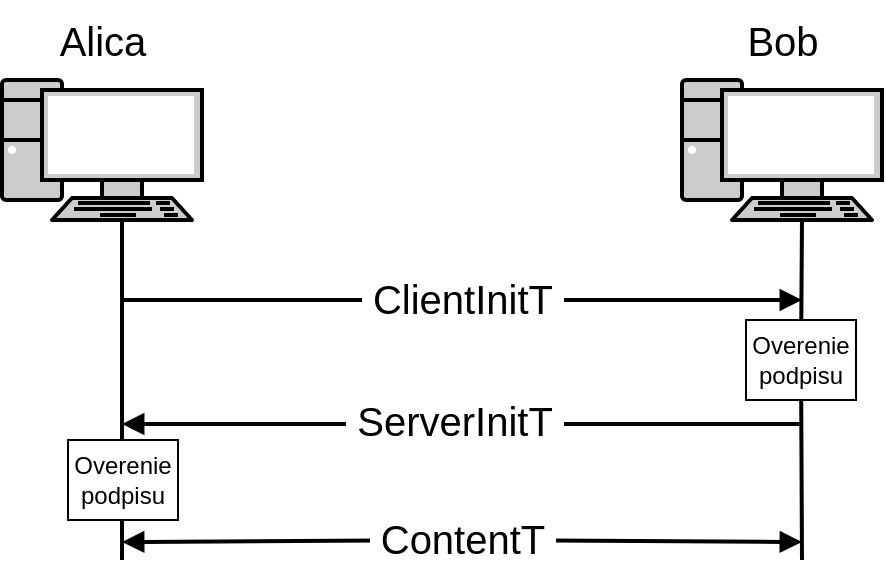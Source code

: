 <mxfile version="20.3.0" type="device"><diagram id="G3dwPyjkqjDYrEJqTVAP" name="Page-1"><mxGraphModel dx="813" dy="499" grid="1" gridSize="10" guides="1" tooltips="1" connect="1" arrows="1" fold="1" page="1" pageScale="1" pageWidth="850" pageHeight="1100" math="0" shadow="0"><root><mxCell id="0"/><mxCell id="1" parent="0"/><mxCell id="xcVTggAvcmfNByIrikWL-5" value="" style="endArrow=none;html=1;rounded=0;jumpSize=6;strokeWidth=2;" parent="1" edge="1"><mxGeometry width="50" height="50" relative="1" as="geometry"><mxPoint x="240" y="570" as="sourcePoint"/><mxPoint x="240" y="400" as="targetPoint"/></mxGeometry></mxCell><mxCell id="xcVTggAvcmfNByIrikWL-1" value="" style="fontColor=#0066CC;verticalAlign=top;verticalLabelPosition=bottom;labelPosition=center;align=center;html=1;outlineConnect=0;fillColor=#CCCCCC;strokeColor=#000000;gradientColor=none;gradientDirection=north;strokeWidth=2;shape=mxgraph.networks.pc;" parent="1" vertex="1"><mxGeometry x="180" y="330" width="100" height="70" as="geometry"/></mxCell><mxCell id="xcVTggAvcmfNByIrikWL-2" value="" style="fontColor=#0066CC;verticalAlign=top;verticalLabelPosition=bottom;labelPosition=center;align=center;html=1;outlineConnect=0;fillColor=#CCCCCC;strokeColor=#000000;gradientColor=none;gradientDirection=north;strokeWidth=2;shape=mxgraph.networks.pc;" parent="1" vertex="1"><mxGeometry x="520" y="330" width="100" height="70" as="geometry"/></mxCell><mxCell id="xcVTggAvcmfNByIrikWL-6" value="" style="endArrow=none;html=1;rounded=0;strokeWidth=2;startArrow=none;" parent="1" edge="1" source="rl2pzHhw4TVFK37Mskml-1"><mxGeometry width="50" height="50" relative="1" as="geometry"><mxPoint x="580" y="540" as="sourcePoint"/><mxPoint x="580" y="400" as="targetPoint"/></mxGeometry></mxCell><mxCell id="xcVTggAvcmfNByIrikWL-7" value="" style="endArrow=block;html=1;rounded=0;strokeWidth=2;jumpSize=6;endFill=1;" parent="1" edge="1"><mxGeometry width="50" height="50" relative="1" as="geometry"><mxPoint x="240" y="440" as="sourcePoint"/><mxPoint x="580" y="440" as="targetPoint"/></mxGeometry></mxCell><mxCell id="xcVTggAvcmfNByIrikWL-9" value="&lt;font style=&quot;font-size: 20px;&quot;&gt;&amp;nbsp;ClientInitT&amp;nbsp;&lt;/font&gt;" style="edgeLabel;html=1;align=center;verticalAlign=middle;resizable=0;points=[];" parent="xcVTggAvcmfNByIrikWL-7" vertex="1" connectable="0"><mxGeometry x="-0.048" y="1" relative="1" as="geometry"><mxPoint x="8" as="offset"/></mxGeometry></mxCell><mxCell id="xcVTggAvcmfNByIrikWL-10" value="" style="endArrow=block;html=1;rounded=0;strokeWidth=2;jumpSize=6;endFill=1;" parent="1" edge="1"><mxGeometry width="50" height="50" relative="1" as="geometry"><mxPoint x="580" y="502" as="sourcePoint"/><mxPoint x="240" y="502" as="targetPoint"/></mxGeometry></mxCell><mxCell id="9N3KbycRGS70qIk7Oytz-1" value="&amp;nbsp;ServerInitT&amp;nbsp;" style="edgeLabel;html=1;align=center;verticalAlign=middle;resizable=0;points=[];fontSize=20;" parent="xcVTggAvcmfNByIrikWL-10" vertex="1" connectable="0"><mxGeometry x="0.025" y="-2" relative="1" as="geometry"><mxPoint as="offset"/></mxGeometry></mxCell><mxCell id="xcVTggAvcmfNByIrikWL-12" value="Alica" style="text;html=1;align=center;verticalAlign=middle;resizable=0;points=[];autosize=1;strokeColor=none;fillColor=none;fontSize=20;" parent="1" vertex="1"><mxGeometry x="195" y="290" width="70" height="40" as="geometry"/></mxCell><mxCell id="xcVTggAvcmfNByIrikWL-13" value="Bob" style="text;html=1;align=center;verticalAlign=middle;resizable=0;points=[];autosize=1;strokeColor=none;fillColor=none;fontSize=20;" parent="1" vertex="1"><mxGeometry x="540" y="290" width="60" height="40" as="geometry"/></mxCell><mxCell id="xcVTggAvcmfNByIrikWL-15" value="" style="endArrow=block;html=1;rounded=0;strokeWidth=2;jumpSize=6;endFill=1;startArrow=block;startFill=1;" parent="1" edge="1"><mxGeometry width="50" height="50" relative="1" as="geometry"><mxPoint x="240" y="561" as="sourcePoint"/><mxPoint x="580" y="561" as="targetPoint"/><Array as="points"><mxPoint x="410" y="560"/></Array></mxGeometry></mxCell><mxCell id="xcVTggAvcmfNByIrikWL-16" value="&lt;font style=&quot;font-size: 20px;&quot;&gt;&amp;nbsp;ContentT&amp;nbsp;&lt;/font&gt;" style="edgeLabel;html=1;align=center;verticalAlign=middle;resizable=0;points=[];" parent="xcVTggAvcmfNByIrikWL-15" vertex="1" connectable="0"><mxGeometry x="-0.048" y="1" relative="1" as="geometry"><mxPoint x="8" as="offset"/></mxGeometry></mxCell><mxCell id="rl2pzHhw4TVFK37Mskml-1" value="Overenie podpisu" style="rounded=0;whiteSpace=wrap;html=1;" vertex="1" parent="1"><mxGeometry x="552" y="450" width="55" height="40" as="geometry"/></mxCell><mxCell id="rl2pzHhw4TVFK37Mskml-4" value="" style="endArrow=none;html=1;rounded=0;strokeWidth=2;" edge="1" parent="1" target="rl2pzHhw4TVFK37Mskml-1"><mxGeometry width="50" height="50" relative="1" as="geometry"><mxPoint x="580" y="570" as="sourcePoint"/><mxPoint x="580" y="400" as="targetPoint"/></mxGeometry></mxCell><mxCell id="rl2pzHhw4TVFK37Mskml-5" value="Overenie podpisu" style="rounded=0;whiteSpace=wrap;html=1;" vertex="1" parent="1"><mxGeometry x="213" y="510" width="55" height="40" as="geometry"/></mxCell></root></mxGraphModel></diagram></mxfile>